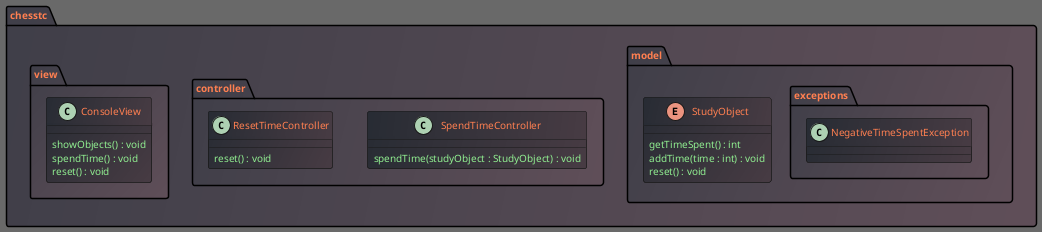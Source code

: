 @startuml
skinparam defaultFontSize 10
skinparam BackgroundColor DimGray
skinparam ClassAttributeFontColor LightGreen
skinparam PackageFontColor coral
skinparam ClassFontColor coral
skinparam package {
BackgroundColor #403F49/#604F59
}
skinparam class {
BackgroundColor #282C34/#483C44
}
skinparam groupInheritance 2

package chesstc {
    package model {
        package exceptions {
            class NegativeTimeSpentException
        }

        enum StudyObject {
            getTimeSpent() : int
            addTime(time : int) : void
            reset() : void
        }

    }

    package controller {
        class SpendTimeController {
            spendTime(studyObject : StudyObject) : void
        }
        class ResetTimeController {
            reset() : void
        }
    }

    package view {
        class ConsoleView {
            showObjects() : void
            spendTime() : void
            reset() : void
        }
    }
}

@enduml